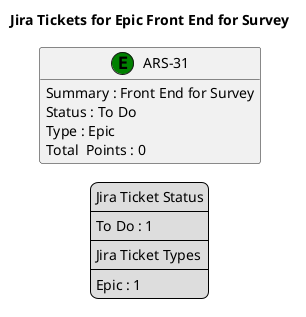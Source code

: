 @startuml
'https://plantuml.com/class-diagram

' GENERATE CLASS DIAGRAM ===========
' Generated at    : Tue May 21 11:41:23 CEST 2024

title Jira Tickets for Epic Front End for Survey
hide empty members

legend
Jira Ticket Status
----
To Do : 1
----
Jira Ticket Types
----
Epic : 1
end legend


' Tickets =======
class "ARS-31" << (E,green) >> {
 Summary : Front End for Survey
 Status : To Do
 Type : Epic
Total  Points : 0
}



' Links =======

' Parents =======



@enduml
